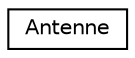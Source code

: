 digraph "Graphical Class Hierarchy"
{
 // LATEX_PDF_SIZE
  edge [fontname="Helvetica",fontsize="10",labelfontname="Helvetica",labelfontsize="10"];
  node [fontname="Helvetica",fontsize="10",shape=record];
  rankdir="LR";
  Node0 [label="Antenne",height=0.2,width=0.4,color="black", fillcolor="white", style="filled",URL="$class_antenne.html",tooltip=" "];
}
